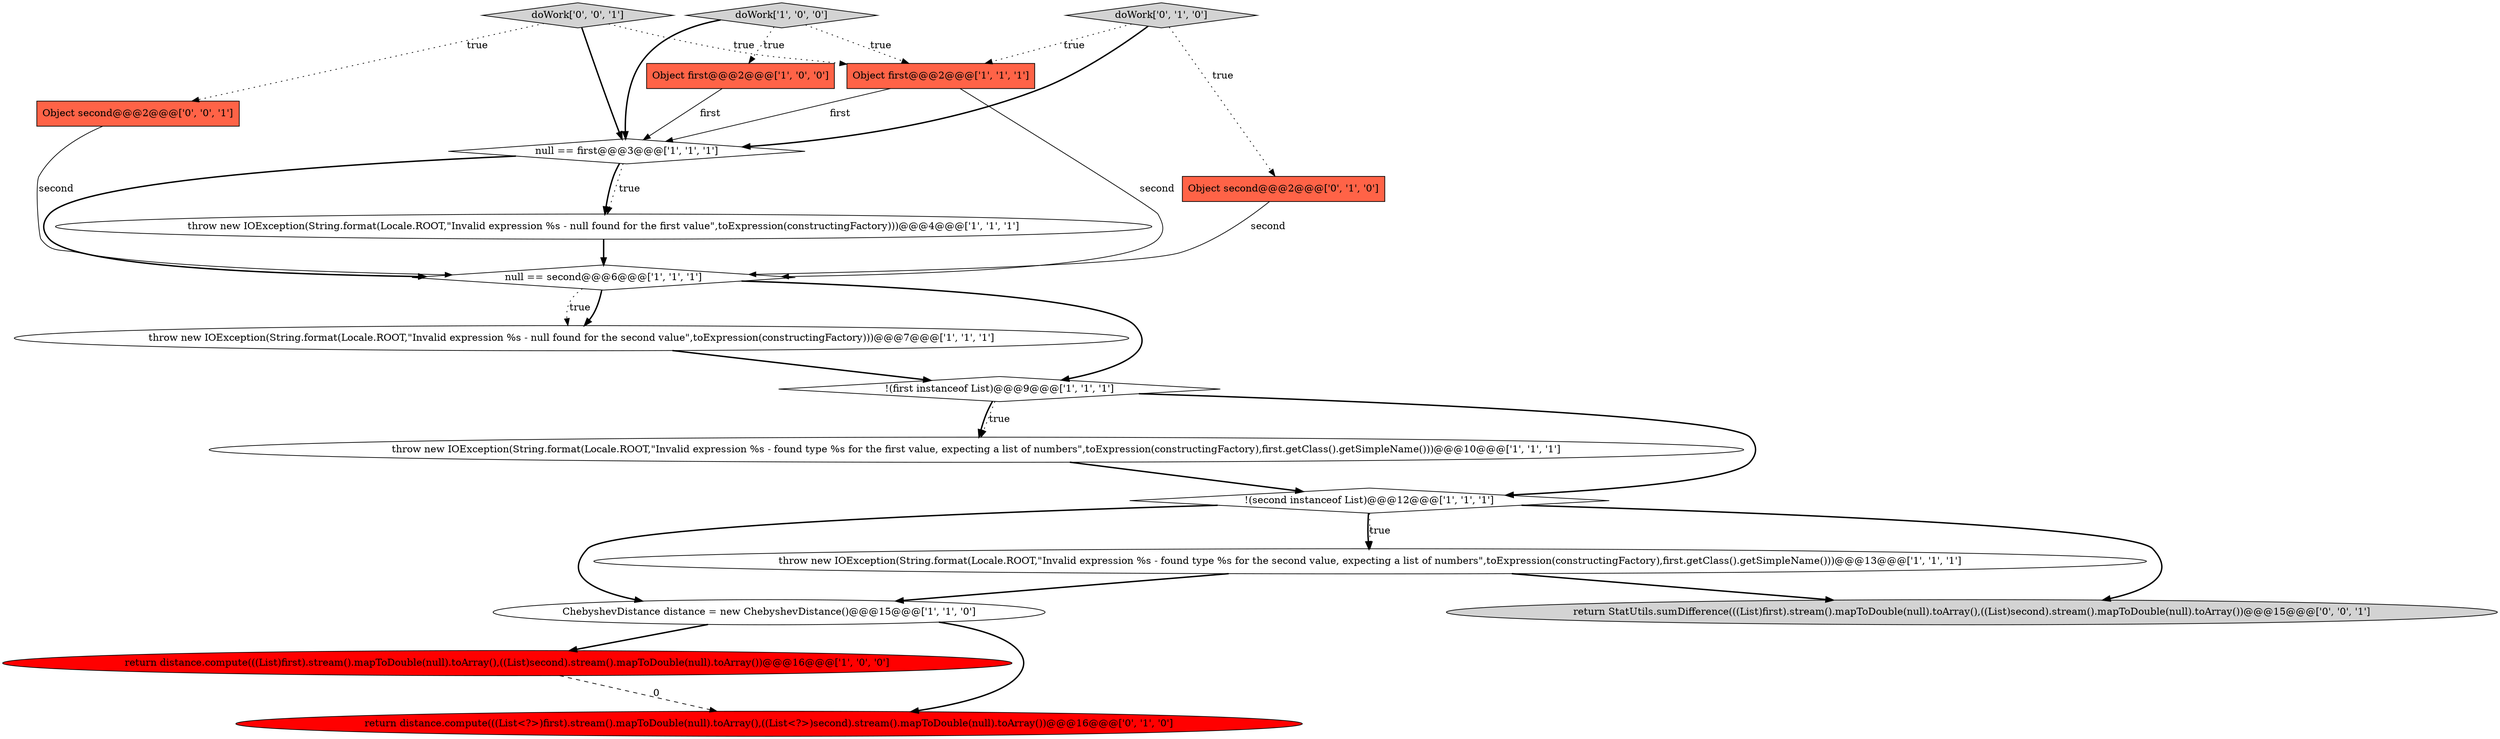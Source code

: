 digraph {
7 [style = filled, label = "throw new IOException(String.format(Locale.ROOT,\"Invalid expression %s - null found for the first value\",toExpression(constructingFactory)))@@@4@@@['1', '1', '1']", fillcolor = white, shape = ellipse image = "AAA0AAABBB1BBB"];
3 [style = filled, label = "throw new IOException(String.format(Locale.ROOT,\"Invalid expression %s - null found for the second value\",toExpression(constructingFactory)))@@@7@@@['1', '1', '1']", fillcolor = white, shape = ellipse image = "AAA0AAABBB1BBB"];
5 [style = filled, label = "throw new IOException(String.format(Locale.ROOT,\"Invalid expression %s - found type %s for the second value, expecting a list of numbers\",toExpression(constructingFactory),first.getClass().getSimpleName()))@@@13@@@['1', '1', '1']", fillcolor = white, shape = ellipse image = "AAA0AAABBB1BBB"];
9 [style = filled, label = "return distance.compute(((List)first).stream().mapToDouble(null).toArray(),((List)second).stream().mapToDouble(null).toArray())@@@16@@@['1', '0', '0']", fillcolor = red, shape = ellipse image = "AAA1AAABBB1BBB"];
11 [style = filled, label = "throw new IOException(String.format(Locale.ROOT,\"Invalid expression %s - found type %s for the first value, expecting a list of numbers\",toExpression(constructingFactory),first.getClass().getSimpleName()))@@@10@@@['1', '1', '1']", fillcolor = white, shape = ellipse image = "AAA0AAABBB1BBB"];
12 [style = filled, label = "ChebyshevDistance distance = new ChebyshevDistance()@@@15@@@['1', '1', '0']", fillcolor = white, shape = ellipse image = "AAA0AAABBB1BBB"];
8 [style = filled, label = "!(second instanceof List)@@@12@@@['1', '1', '1']", fillcolor = white, shape = diamond image = "AAA0AAABBB1BBB"];
17 [style = filled, label = "doWork['0', '0', '1']", fillcolor = lightgray, shape = diamond image = "AAA0AAABBB3BBB"];
18 [style = filled, label = "return StatUtils.sumDifference(((List)first).stream().mapToDouble(null).toArray(),((List)second).stream().mapToDouble(null).toArray())@@@15@@@['0', '0', '1']", fillcolor = lightgray, shape = ellipse image = "AAA0AAABBB3BBB"];
10 [style = filled, label = "null == first@@@3@@@['1', '1', '1']", fillcolor = white, shape = diamond image = "AAA0AAABBB1BBB"];
16 [style = filled, label = "Object second@@@2@@@['0', '0', '1']", fillcolor = tomato, shape = box image = "AAA0AAABBB3BBB"];
13 [style = filled, label = "Object second@@@2@@@['0', '1', '0']", fillcolor = tomato, shape = box image = "AAA0AAABBB2BBB"];
14 [style = filled, label = "doWork['0', '1', '0']", fillcolor = lightgray, shape = diamond image = "AAA0AAABBB2BBB"];
2 [style = filled, label = "Object first@@@2@@@['1', '1', '1']", fillcolor = tomato, shape = box image = "AAA0AAABBB1BBB"];
1 [style = filled, label = "Object first@@@2@@@['1', '0', '0']", fillcolor = tomato, shape = box image = "AAA0AAABBB1BBB"];
4 [style = filled, label = "!(first instanceof List)@@@9@@@['1', '1', '1']", fillcolor = white, shape = diamond image = "AAA0AAABBB1BBB"];
0 [style = filled, label = "doWork['1', '0', '0']", fillcolor = lightgray, shape = diamond image = "AAA0AAABBB1BBB"];
15 [style = filled, label = "return distance.compute(((List<?>)first).stream().mapToDouble(null).toArray(),((List<?>)second).stream().mapToDouble(null).toArray())@@@16@@@['0', '1', '0']", fillcolor = red, shape = ellipse image = "AAA1AAABBB2BBB"];
6 [style = filled, label = "null == second@@@6@@@['1', '1', '1']", fillcolor = white, shape = diamond image = "AAA0AAABBB1BBB"];
17->10 [style = bold, label=""];
14->2 [style = dotted, label="true"];
6->3 [style = bold, label=""];
13->6 [style = solid, label="second"];
8->18 [style = bold, label=""];
2->6 [style = solid, label="second"];
12->15 [style = bold, label=""];
4->11 [style = dotted, label="true"];
14->10 [style = bold, label=""];
5->18 [style = bold, label=""];
12->9 [style = bold, label=""];
10->7 [style = bold, label=""];
10->6 [style = bold, label=""];
3->4 [style = bold, label=""];
14->13 [style = dotted, label="true"];
17->16 [style = dotted, label="true"];
1->10 [style = solid, label="first"];
6->4 [style = bold, label=""];
0->10 [style = bold, label=""];
8->5 [style = bold, label=""];
5->12 [style = bold, label=""];
8->5 [style = dotted, label="true"];
9->15 [style = dashed, label="0"];
7->6 [style = bold, label=""];
8->12 [style = bold, label=""];
16->6 [style = solid, label="second"];
4->8 [style = bold, label=""];
11->8 [style = bold, label=""];
17->2 [style = dotted, label="true"];
0->2 [style = dotted, label="true"];
6->3 [style = dotted, label="true"];
4->11 [style = bold, label=""];
10->7 [style = dotted, label="true"];
2->10 [style = solid, label="first"];
0->1 [style = dotted, label="true"];
}
